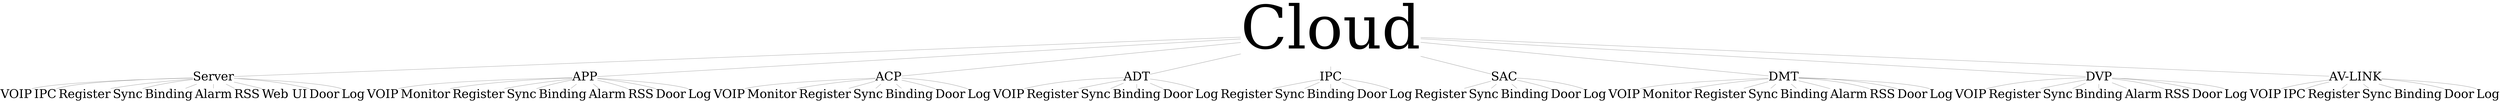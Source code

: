 graph cloud {
    node [shape=plain, fontsize=100]
    a [label="Cloud", fontsize=500]

        b1 [label="Server"]
            b1_1 [label="VOIP"]
            b1_2 [label="IPC"]
            b1_3 [label="Register"]
            b1_4 [label="Sync"]
            b1_5 [label="Binding"]
            b1_6 [label="Alarm"]
            b1_7 [label="RSS"]
            b1_8 [label="Web UI"]
            b1_9 [label="Door"]
            b1_10 [label="Log"]

        b2 [label="APP"]
            b2_1 [label="VOIP"]
            b2_2 [label="Monitor"]
            b2_3 [label="Register"]
            b2_4 [label="Sync"]
            b2_5 [label="Binding"]
            b2_6 [label="Alarm"]
            b2_7 [label="RSS"]
            b2_8 [label="Door"]
            b2_9 [label="Log"]

        b3 [label="ACP"]
            b3_1 [label="VOIP"]
            b3_2 [label="Monitor"]
            b3_3 [label="Register"]
            b3_4 [label="Sync"]
            b3_5 [label="Binding"]
            b3_6 [label="Door"]
            b3_7 [label="Log"]

        b4 [label="ADT"]
            b4_1 [label="VOIP"]
            b4_2 [label="Register"]
            b4_3 [label="Sync"]
            b4_4 [label="Binding"]
            b4_5 [label="Door"]
            b4_6 [label="Log"]

        b5 [label="IPC"]
            b5_1 [label="Register"]
            b5_2 [label="Sync"]
            b5_3 [label="Binding"]
            b5_4 [label="Door"]
            b5_5 [label="Log"]

        b6 [label="SAC"]
            b6_1 [label="Register"]
            b6_2 [label="Sync"]
            b6_3 [label="Binding"]
            b6_4 [label="Door"]
            b6_5 [label="Log"]

        b7 [label="DMT"]
            b7_1 [label="VOIP"]
            b7_2 [label="Monitor"]
            b7_3 [label="Register"]
            b7_4 [label="Sync"]
            b7_5 [label="Binding"]
            b7_6 [label="Alarm"]
            b7_7 [label="RSS"]
            b7_8 [label="Door"]
            b7_9 [label="Log"]

        b8 [label="DVP"]
            b8_1 [label="VOIP"]
            b8_2 [label="Register"]
            b8_3 [label="Sync"]
            b8_4 [label="Binding"]
            b8_5 [label="Alarm"]
            b8_6 [label="RSS"]
            b8_7 [label="Door"]
            b8_8 [label="Log"]

        b9 [label="AV-LINK"]
            b9_1 [label="VOIP"]
            b9_2 [label="IPC"]
            b9_3 [label="Register"]
            b9_4 [label="Sync"]
            b9_5 [label="Binding"]
            b9_6 [label="Door"]
            b9_7 [label="Log"]

    a -- {b1, b2, b3, b4, b5, b6, b7, b8, b9}
    b1 -- {b1_1, b1_2, b1_3, b1_4, b1_5, b1_6, b1_7, b1_8, b1_9, b1_10}
    b2 -- {b2_1, b2_2, b2_3, b2_4, b2_5, b2_6, b2_7, b2_8, b2_9}
    b3 -- {b3_1, b3_2, b3_3, b3_4, b3_5, b3_6, b3_7}
    b4 -- {b4_1, b4_2, b4_3, b4_4, b4_5, b4_6}
    b5 -- {b5_1, b5_2, b5_3, b5_4, b5_5}
    b6 -- {b6_1, b6_2, b6_3, b6_4, b6_5}
    b7 -- {b7_1, b7_2, b7_3, b7_4, b7_5, b7_6, b7_7, b7_8, b7_9}
    b8 -- {b8_1, b8_2, b8_3, b8_4, b8_5, b8_6, b8_7, b8_8}
    b9 -- {b9_1, b9_2, b9_3, b9_4, b9_5, b9_6, b9_7}
}
